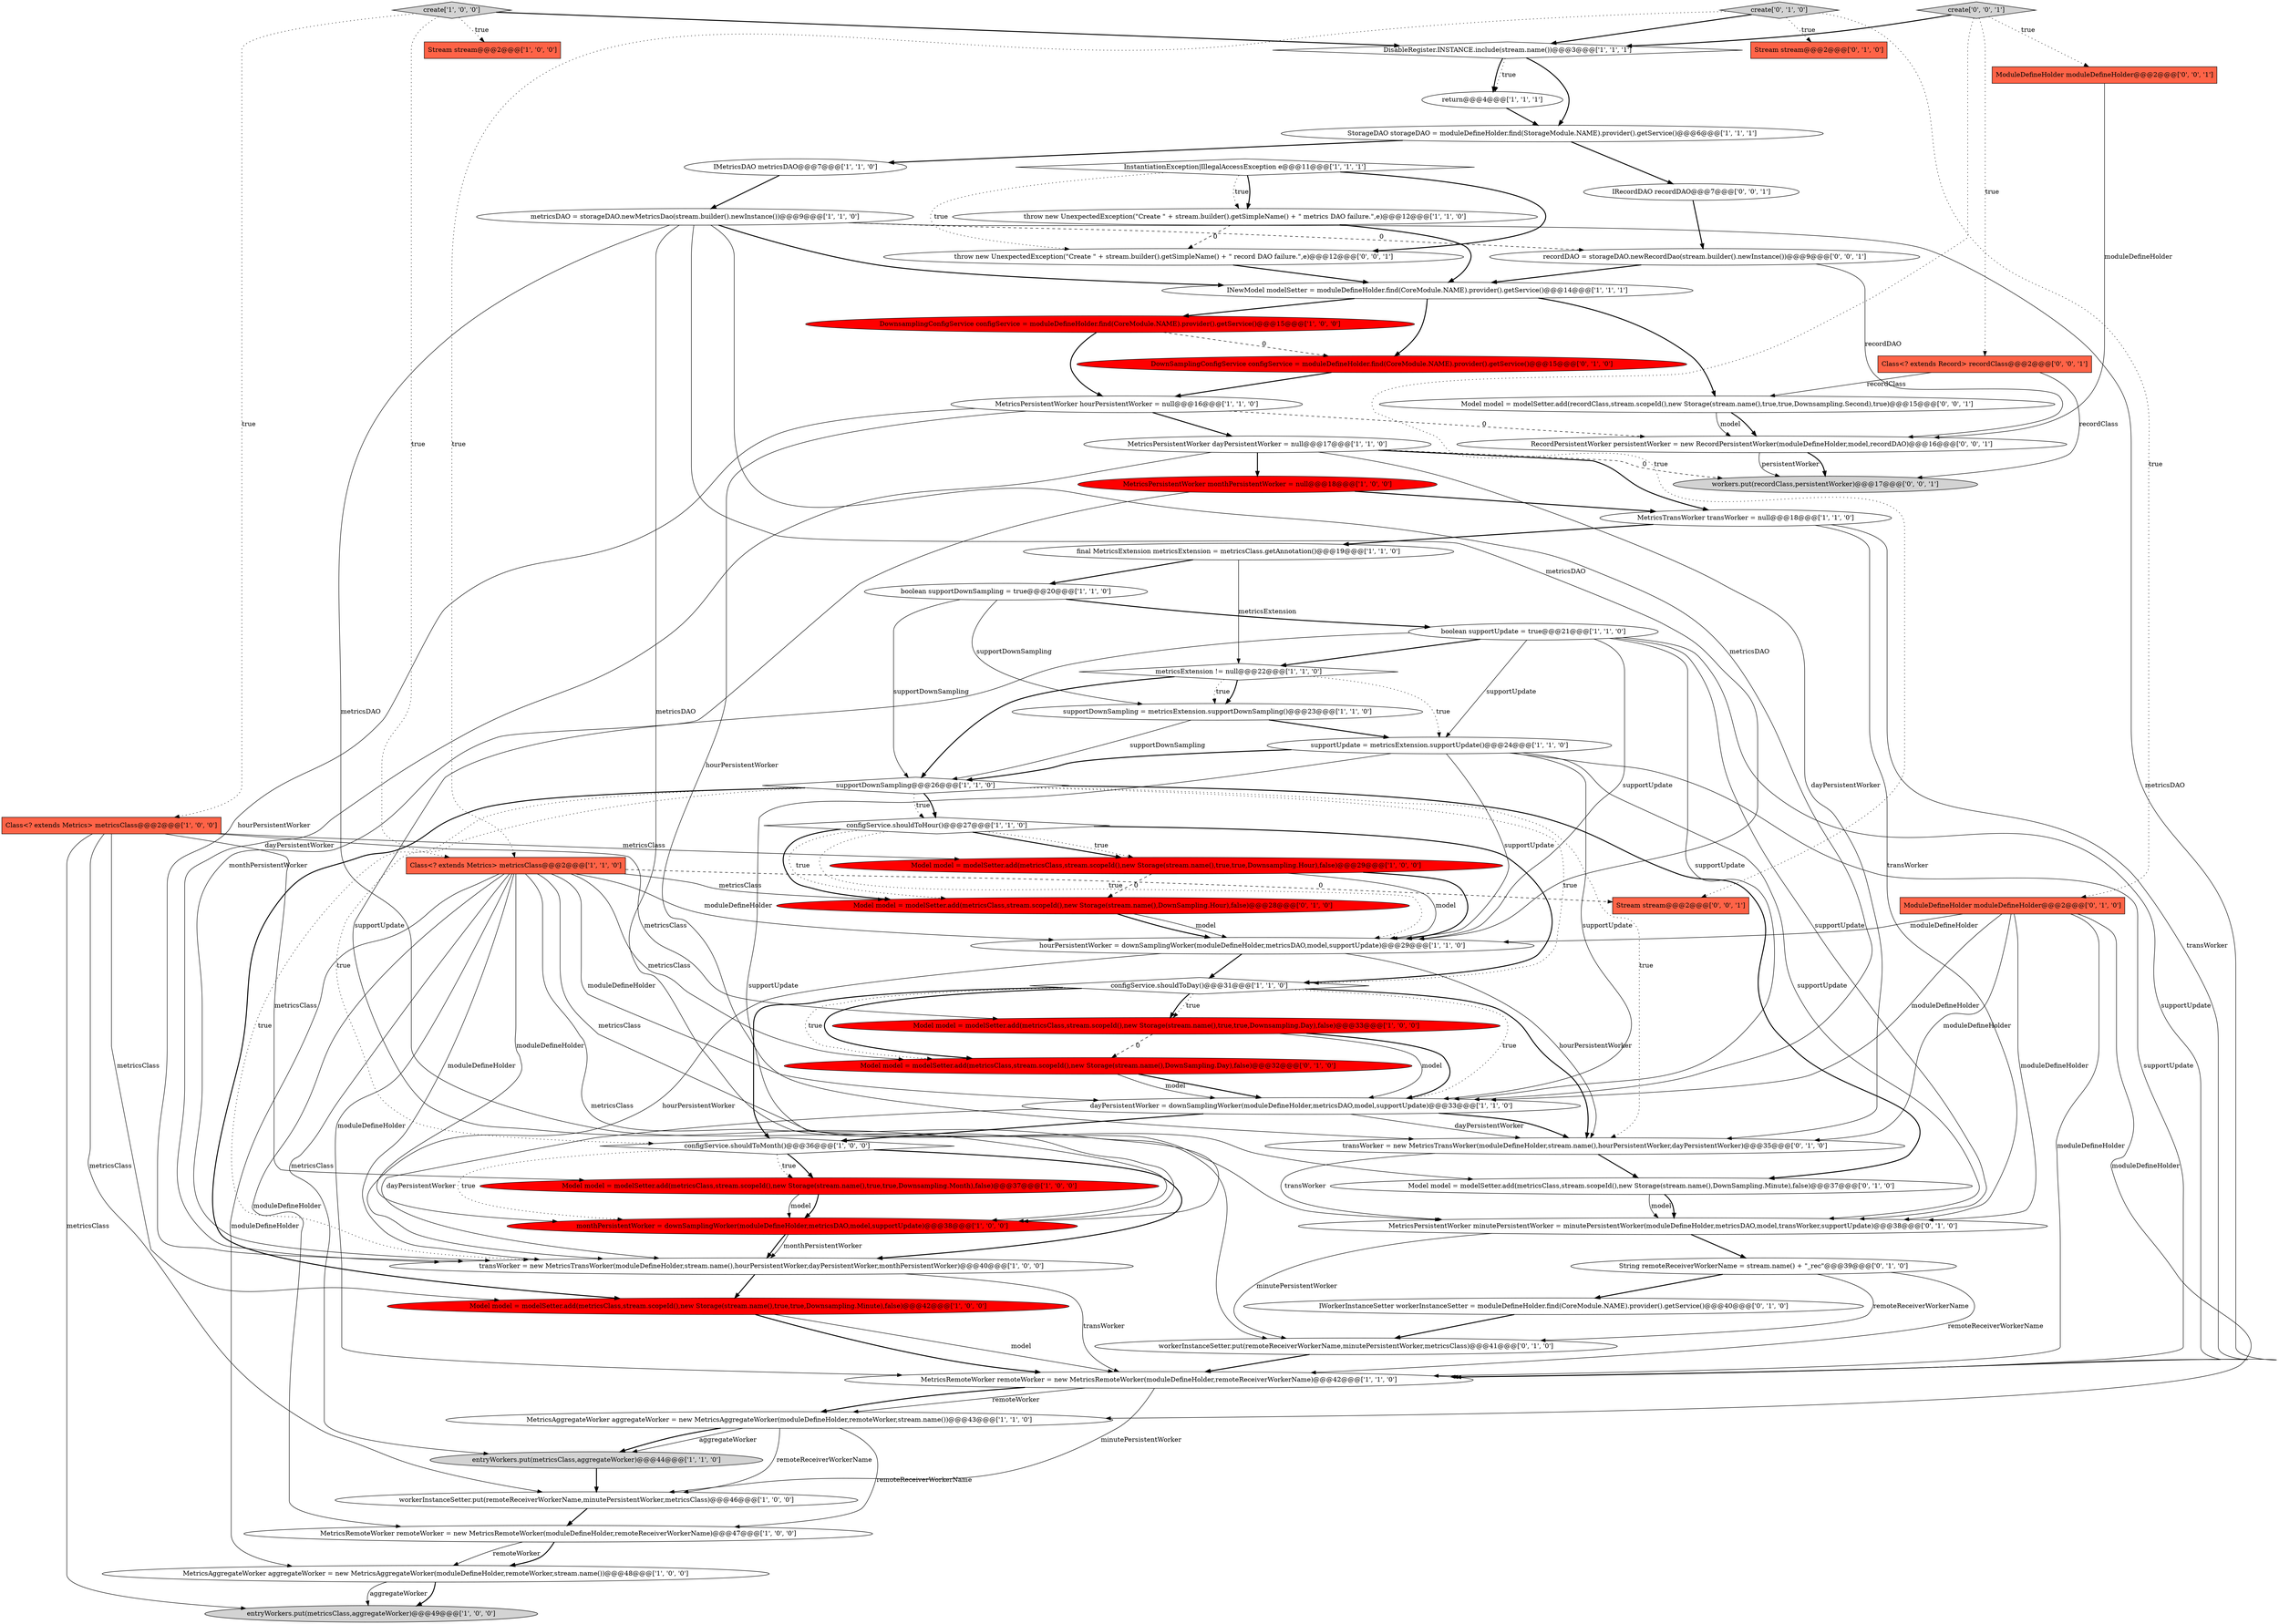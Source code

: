 digraph {
45 [style = filled, label = "Model model = modelSetter.add(metricsClass,stream.scopeId(),new Storage(stream.name(),DownSampling.Hour),false)@@@28@@@['0', '1', '0']", fillcolor = red, shape = ellipse image = "AAA1AAABBB2BBB"];
54 [style = filled, label = "IRecordDAO recordDAO@@@7@@@['0', '0', '1']", fillcolor = white, shape = ellipse image = "AAA0AAABBB3BBB"];
10 [style = filled, label = "configService.shouldToDay()@@@31@@@['1', '1', '0']", fillcolor = white, shape = diamond image = "AAA0AAABBB1BBB"];
28 [style = filled, label = "supportUpdate = metricsExtension.supportUpdate()@@@24@@@['1', '1', '0']", fillcolor = white, shape = ellipse image = "AAA0AAABBB1BBB"];
33 [style = filled, label = "MetricsRemoteWorker remoteWorker = new MetricsRemoteWorker(moduleDefineHolder,remoteReceiverWorkerName)@@@42@@@['1', '1', '0']", fillcolor = white, shape = ellipse image = "AAA0AAABBB1BBB"];
34 [style = filled, label = "hourPersistentWorker = downSamplingWorker(moduleDefineHolder,metricsDAO,model,supportUpdate)@@@29@@@['1', '1', '0']", fillcolor = white, shape = ellipse image = "AAA0AAABBB1BBB"];
20 [style = filled, label = "Model model = modelSetter.add(metricsClass,stream.scopeId(),new Storage(stream.name(),true,true,Downsampling.Hour),false)@@@29@@@['1', '0', '0']", fillcolor = red, shape = ellipse image = "AAA1AAABBB1BBB"];
38 [style = filled, label = "return@@@4@@@['1', '1', '1']", fillcolor = white, shape = ellipse image = "AAA0AAABBB1BBB"];
61 [style = filled, label = "Model model = modelSetter.add(recordClass,stream.scopeId(),new Storage(stream.name(),true,true,Downsampling.Second),true)@@@15@@@['0', '0', '1']", fillcolor = white, shape = ellipse image = "AAA0AAABBB3BBB"];
63 [style = filled, label = "Stream stream@@@2@@@['0', '0', '1']", fillcolor = tomato, shape = box image = "AAA0AAABBB3BBB"];
12 [style = filled, label = "workerInstanceSetter.put(remoteReceiverWorkerName,minutePersistentWorker,metricsClass)@@@46@@@['1', '0', '0']", fillcolor = white, shape = ellipse image = "AAA0AAABBB1BBB"];
26 [style = filled, label = "throw new UnexpectedException(\"Create \" + stream.builder().getSimpleName() + \" metrics DAO failure.\",e)@@@12@@@['1', '1', '0']", fillcolor = white, shape = ellipse image = "AAA0AAABBB1BBB"];
37 [style = filled, label = "dayPersistentWorker = downSamplingWorker(moduleDefineHolder,metricsDAO,model,supportUpdate)@@@33@@@['1', '1', '0']", fillcolor = white, shape = ellipse image = "AAA0AAABBB1BBB"];
11 [style = filled, label = "configService.shouldToMonth()@@@36@@@['1', '0', '0']", fillcolor = white, shape = diamond image = "AAA0AAABBB1BBB"];
32 [style = filled, label = "final MetricsExtension metricsExtension = metricsClass.getAnnotation()@@@19@@@['1', '1', '0']", fillcolor = white, shape = ellipse image = "AAA0AAABBB1BBB"];
16 [style = filled, label = "metricsExtension != null@@@22@@@['1', '1', '0']", fillcolor = white, shape = diamond image = "AAA0AAABBB1BBB"];
19 [style = filled, label = "supportDownSampling@@@26@@@['1', '1', '0']", fillcolor = white, shape = diamond image = "AAA0AAABBB1BBB"];
40 [style = filled, label = "DisableRegister.INSTANCE.include(stream.name())@@@3@@@['1', '1', '1']", fillcolor = white, shape = diamond image = "AAA0AAABBB1BBB"];
29 [style = filled, label = "MetricsRemoteWorker remoteWorker = new MetricsRemoteWorker(moduleDefineHolder,remoteReceiverWorkerName)@@@47@@@['1', '0', '0']", fillcolor = white, shape = ellipse image = "AAA0AAABBB1BBB"];
47 [style = filled, label = "Model model = modelSetter.add(metricsClass,stream.scopeId(),new Storage(stream.name(),DownSampling.Minute),false)@@@37@@@['0', '1', '0']", fillcolor = white, shape = ellipse image = "AAA0AAABBB2BBB"];
13 [style = filled, label = "Class<? extends Metrics> metricsClass@@@2@@@['1', '0', '0']", fillcolor = tomato, shape = box image = "AAA0AAABBB1BBB"];
6 [style = filled, label = "Stream stream@@@2@@@['1', '0', '0']", fillcolor = tomato, shape = box image = "AAA0AAABBB1BBB"];
18 [style = filled, label = "DownsamplingConfigService configService = moduleDefineHolder.find(CoreModule.NAME).provider().getService()@@@15@@@['1', '0', '0']", fillcolor = red, shape = ellipse image = "AAA1AAABBB1BBB"];
5 [style = filled, label = "entryWorkers.put(metricsClass,aggregateWorker)@@@49@@@['1', '0', '0']", fillcolor = lightgray, shape = ellipse image = "AAA0AAABBB1BBB"];
25 [style = filled, label = "MetricsTransWorker transWorker = null@@@18@@@['1', '1', '0']", fillcolor = white, shape = ellipse image = "AAA0AAABBB1BBB"];
49 [style = filled, label = "DownSamplingConfigService configService = moduleDefineHolder.find(CoreModule.NAME).provider().getService()@@@15@@@['0', '1', '0']", fillcolor = red, shape = ellipse image = "AAA1AAABBB2BBB"];
57 [style = filled, label = "recordDAO = storageDAO.newRecordDao(stream.builder().newInstance())@@@9@@@['0', '0', '1']", fillcolor = white, shape = ellipse image = "AAA0AAABBB3BBB"];
56 [style = filled, label = "create['0', '0', '1']", fillcolor = lightgray, shape = diamond image = "AAA0AAABBB3BBB"];
42 [style = filled, label = "transWorker = new MetricsTransWorker(moduleDefineHolder,stream.name(),hourPersistentWorker,dayPersistentWorker)@@@35@@@['0', '1', '0']", fillcolor = white, shape = ellipse image = "AAA0AAABBB2BBB"];
22 [style = filled, label = "Model model = modelSetter.add(metricsClass,stream.scopeId(),new Storage(stream.name(),true,true,Downsampling.Minute),false)@@@42@@@['1', '0', '0']", fillcolor = red, shape = ellipse image = "AAA1AAABBB1BBB"];
14 [style = filled, label = "Model model = modelSetter.add(metricsClass,stream.scopeId(),new Storage(stream.name(),true,true,Downsampling.Month),false)@@@37@@@['1', '0', '0']", fillcolor = red, shape = ellipse image = "AAA1AAABBB1BBB"];
39 [style = filled, label = "Model model = modelSetter.add(metricsClass,stream.scopeId(),new Storage(stream.name(),true,true,Downsampling.Day),false)@@@33@@@['1', '0', '0']", fillcolor = red, shape = ellipse image = "AAA1AAABBB1BBB"];
51 [style = filled, label = "IWorkerInstanceSetter workerInstanceSetter = moduleDefineHolder.find(CoreModule.NAME).provider().getService()@@@40@@@['0', '1', '0']", fillcolor = white, shape = ellipse image = "AAA0AAABBB2BBB"];
59 [style = filled, label = "throw new UnexpectedException(\"Create \" + stream.builder().getSimpleName() + \" record DAO failure.\",e)@@@12@@@['0', '0', '1']", fillcolor = white, shape = ellipse image = "AAA0AAABBB3BBB"];
36 [style = filled, label = "create['1', '0', '0']", fillcolor = lightgray, shape = diamond image = "AAA0AAABBB1BBB"];
55 [style = filled, label = "ModuleDefineHolder moduleDefineHolder@@@2@@@['0', '0', '1']", fillcolor = tomato, shape = box image = "AAA0AAABBB3BBB"];
43 [style = filled, label = "workerInstanceSetter.put(remoteReceiverWorkerName,minutePersistentWorker,metricsClass)@@@41@@@['0', '1', '0']", fillcolor = white, shape = ellipse image = "AAA0AAABBB2BBB"];
2 [style = filled, label = "IMetricsDAO metricsDAO@@@7@@@['1', '1', '0']", fillcolor = white, shape = ellipse image = "AAA0AAABBB1BBB"];
30 [style = filled, label = "metricsDAO = storageDAO.newMetricsDao(stream.builder().newInstance())@@@9@@@['1', '1', '0']", fillcolor = white, shape = ellipse image = "AAA0AAABBB1BBB"];
8 [style = filled, label = "MetricsAggregateWorker aggregateWorker = new MetricsAggregateWorker(moduleDefineHolder,remoteWorker,stream.name())@@@43@@@['1', '1', '0']", fillcolor = white, shape = ellipse image = "AAA0AAABBB1BBB"];
24 [style = filled, label = "MetricsPersistentWorker dayPersistentWorker = null@@@17@@@['1', '1', '0']", fillcolor = white, shape = ellipse image = "AAA0AAABBB1BBB"];
1 [style = filled, label = "MetricsPersistentWorker hourPersistentWorker = null@@@16@@@['1', '1', '0']", fillcolor = white, shape = ellipse image = "AAA0AAABBB1BBB"];
50 [style = filled, label = "Stream stream@@@2@@@['0', '1', '0']", fillcolor = tomato, shape = box image = "AAA0AAABBB2BBB"];
52 [style = filled, label = "MetricsPersistentWorker minutePersistentWorker = minutePersistentWorker(moduleDefineHolder,metricsDAO,model,transWorker,supportUpdate)@@@38@@@['0', '1', '0']", fillcolor = white, shape = ellipse image = "AAA0AAABBB2BBB"];
62 [style = filled, label = "RecordPersistentWorker persistentWorker = new RecordPersistentWorker(moduleDefineHolder,model,recordDAO)@@@16@@@['0', '0', '1']", fillcolor = white, shape = ellipse image = "AAA0AAABBB3BBB"];
48 [style = filled, label = "Model model = modelSetter.add(metricsClass,stream.scopeId(),new Storage(stream.name(),DownSampling.Day),false)@@@32@@@['0', '1', '0']", fillcolor = red, shape = ellipse image = "AAA1AAABBB2BBB"];
3 [style = filled, label = "MetricsAggregateWorker aggregateWorker = new MetricsAggregateWorker(moduleDefineHolder,remoteWorker,stream.name())@@@48@@@['1', '0', '0']", fillcolor = white, shape = ellipse image = "AAA0AAABBB1BBB"];
53 [style = filled, label = "String remoteReceiverWorkerName = stream.name() + \"_rec\"@@@39@@@['0', '1', '0']", fillcolor = white, shape = ellipse image = "AAA0AAABBB2BBB"];
60 [style = filled, label = "Class<? extends Record> recordClass@@@2@@@['0', '0', '1']", fillcolor = tomato, shape = box image = "AAA0AAABBB3BBB"];
15 [style = filled, label = "boolean supportUpdate = true@@@21@@@['1', '1', '0']", fillcolor = white, shape = ellipse image = "AAA0AAABBB1BBB"];
44 [style = filled, label = "create['0', '1', '0']", fillcolor = lightgray, shape = diamond image = "AAA0AAABBB2BBB"];
23 [style = filled, label = "transWorker = new MetricsTransWorker(moduleDefineHolder,stream.name(),hourPersistentWorker,dayPersistentWorker,monthPersistentWorker)@@@40@@@['1', '0', '0']", fillcolor = white, shape = ellipse image = "AAA0AAABBB1BBB"];
9 [style = filled, label = "entryWorkers.put(metricsClass,aggregateWorker)@@@44@@@['1', '1', '0']", fillcolor = lightgray, shape = ellipse image = "AAA0AAABBB1BBB"];
35 [style = filled, label = "MetricsPersistentWorker monthPersistentWorker = null@@@18@@@['1', '0', '0']", fillcolor = red, shape = ellipse image = "AAA1AAABBB1BBB"];
31 [style = filled, label = "INewModel modelSetter = moduleDefineHolder.find(CoreModule.NAME).provider().getService()@@@14@@@['1', '1', '1']", fillcolor = white, shape = ellipse image = "AAA0AAABBB1BBB"];
0 [style = filled, label = "configService.shouldToHour()@@@27@@@['1', '1', '0']", fillcolor = white, shape = diamond image = "AAA0AAABBB1BBB"];
7 [style = filled, label = "supportDownSampling = metricsExtension.supportDownSampling()@@@23@@@['1', '1', '0']", fillcolor = white, shape = ellipse image = "AAA0AAABBB1BBB"];
21 [style = filled, label = "monthPersistentWorker = downSamplingWorker(moduleDefineHolder,metricsDAO,model,supportUpdate)@@@38@@@['1', '0', '0']", fillcolor = red, shape = ellipse image = "AAA1AAABBB1BBB"];
17 [style = filled, label = "Class<? extends Metrics> metricsClass@@@2@@@['1', '1', '0']", fillcolor = tomato, shape = box image = "AAA0AAABBB1BBB"];
46 [style = filled, label = "ModuleDefineHolder moduleDefineHolder@@@2@@@['0', '1', '0']", fillcolor = tomato, shape = box image = "AAA0AAABBB2BBB"];
41 [style = filled, label = "InstantiationException|IllegalAccessException e@@@11@@@['1', '1', '1']", fillcolor = white, shape = diamond image = "AAA0AAABBB1BBB"];
4 [style = filled, label = "StorageDAO storageDAO = moduleDefineHolder.find(StorageModule.NAME).provider().getService()@@@6@@@['1', '1', '1']", fillcolor = white, shape = ellipse image = "AAA0AAABBB1BBB"];
27 [style = filled, label = "boolean supportDownSampling = true@@@20@@@['1', '1', '0']", fillcolor = white, shape = ellipse image = "AAA0AAABBB1BBB"];
58 [style = filled, label = "workers.put(recordClass,persistentWorker)@@@17@@@['0', '0', '1']", fillcolor = lightgray, shape = ellipse image = "AAA0AAABBB3BBB"];
19->10 [style = dotted, label="true"];
36->6 [style = dotted, label="true"];
40->4 [style = bold, label=""];
13->39 [style = solid, label="metricsClass"];
17->37 [style = solid, label="moduleDefineHolder"];
57->31 [style = bold, label=""];
37->11 [style = bold, label=""];
23->33 [style = solid, label="transWorker"];
11->14 [style = bold, label=""];
30->52 [style = solid, label="metricsDAO"];
54->57 [style = bold, label=""];
31->61 [style = bold, label=""];
16->7 [style = bold, label=""];
38->4 [style = bold, label=""];
59->31 [style = bold, label=""];
60->61 [style = solid, label="recordClass"];
8->12 [style = solid, label="remoteReceiverWorkerName"];
15->28 [style = solid, label="supportUpdate"];
40->38 [style = bold, label=""];
18->49 [style = dashed, label="0"];
27->15 [style = bold, label=""];
30->33 [style = solid, label="metricsDAO"];
13->22 [style = solid, label="metricsClass"];
15->52 [style = solid, label="supportUpdate"];
24->42 [style = solid, label="dayPersistentWorker"];
16->7 [style = dotted, label="true"];
3->5 [style = bold, label=""];
23->22 [style = bold, label=""];
10->39 [style = bold, label=""];
30->34 [style = solid, label="metricsDAO"];
19->11 [style = dotted, label="true"];
0->34 [style = dotted, label="true"];
41->59 [style = dotted, label="true"];
28->33 [style = solid, label="supportUpdate"];
47->52 [style = solid, label="model"];
53->33 [style = solid, label="remoteReceiverWorkerName"];
17->45 [style = solid, label="metricsClass"];
36->13 [style = dotted, label="true"];
29->3 [style = solid, label="remoteWorker"];
39->37 [style = solid, label="model"];
10->11 [style = bold, label=""];
48->37 [style = bold, label=""];
22->33 [style = bold, label=""];
0->45 [style = dotted, label="true"];
27->7 [style = solid, label="supportDownSampling"];
13->14 [style = solid, label="metricsClass"];
13->20 [style = solid, label="metricsClass"];
44->46 [style = dotted, label="true"];
20->34 [style = bold, label=""];
34->23 [style = solid, label="hourPersistentWorker"];
46->37 [style = solid, label="moduleDefineHolder"];
11->14 [style = dotted, label="true"];
10->39 [style = dotted, label="true"];
10->48 [style = bold, label=""];
13->12 [style = solid, label="metricsClass"];
4->2 [style = bold, label=""];
28->37 [style = solid, label="supportUpdate"];
16->19 [style = bold, label=""];
8->29 [style = solid, label="remoteReceiverWorkerName"];
41->59 [style = bold, label=""];
44->50 [style = dotted, label="true"];
12->29 [style = bold, label=""];
49->1 [style = bold, label=""];
20->34 [style = solid, label="model"];
18->1 [style = bold, label=""];
19->0 [style = dotted, label="true"];
15->33 [style = solid, label="supportUpdate"];
25->33 [style = solid, label="transWorker"];
28->19 [style = bold, label=""];
30->21 [style = solid, label="metricsDAO"];
13->5 [style = solid, label="metricsClass"];
43->33 [style = bold, label=""];
0->20 [style = bold, label=""];
27->19 [style = solid, label="supportDownSampling"];
17->43 [style = solid, label="metricsClass"];
42->52 [style = solid, label="transWorker"];
1->42 [style = solid, label="hourPersistentWorker"];
19->22 [style = bold, label=""];
33->8 [style = bold, label=""];
56->40 [style = bold, label=""];
14->21 [style = bold, label=""];
55->62 [style = solid, label="moduleDefineHolder"];
21->23 [style = bold, label=""];
56->55 [style = dotted, label="true"];
39->37 [style = bold, label=""];
17->23 [style = solid, label="moduleDefineHolder"];
36->40 [style = bold, label=""];
32->16 [style = solid, label="metricsExtension"];
0->45 [style = bold, label=""];
42->47 [style = bold, label=""];
40->38 [style = dotted, label="true"];
25->52 [style = solid, label="transWorker"];
17->47 [style = solid, label="metricsClass"];
32->27 [style = bold, label=""];
17->29 [style = solid, label="moduleDefineHolder"];
31->49 [style = bold, label=""];
48->37 [style = solid, label="model"];
30->57 [style = dashed, label="0"];
56->60 [style = dotted, label="true"];
19->42 [style = dotted, label="true"];
28->52 [style = solid, label="supportUpdate"];
1->23 [style = solid, label="hourPersistentWorker"];
37->42 [style = solid, label="dayPersistentWorker"];
17->33 [style = solid, label="moduleDefineHolder"];
44->17 [style = dotted, label="true"];
19->0 [style = bold, label=""];
4->54 [style = bold, label=""];
35->25 [style = bold, label=""];
17->9 [style = solid, label="metricsClass"];
24->23 [style = solid, label="dayPersistentWorker"];
62->58 [style = solid, label="persistentWorker"];
15->37 [style = solid, label="supportUpdate"];
30->37 [style = solid, label="metricsDAO"];
26->31 [style = bold, label=""];
28->34 [style = solid, label="supportUpdate"];
19->47 [style = bold, label=""];
7->28 [style = bold, label=""];
46->33 [style = solid, label="moduleDefineHolder"];
30->31 [style = bold, label=""];
24->25 [style = bold, label=""];
60->58 [style = solid, label="recordClass"];
46->34 [style = solid, label="moduleDefineHolder"];
46->52 [style = solid, label="moduleDefineHolder"];
24->58 [style = dashed, label="0"];
51->43 [style = bold, label=""];
17->34 [style = solid, label="moduleDefineHolder"];
9->12 [style = bold, label=""];
57->62 [style = solid, label="recordDAO"];
47->52 [style = bold, label=""];
1->62 [style = dashed, label="0"];
10->37 [style = dotted, label="true"];
37->42 [style = bold, label=""];
61->62 [style = bold, label=""];
33->12 [style = solid, label="minutePersistentWorker"];
26->59 [style = dashed, label="0"];
8->9 [style = solid, label="aggregateWorker"];
52->53 [style = bold, label=""];
52->43 [style = solid, label="minutePersistentWorker"];
53->51 [style = bold, label=""];
17->21 [style = solid, label="moduleDefineHolder"];
24->35 [style = bold, label=""];
20->45 [style = dashed, label="0"];
61->62 [style = solid, label="model"];
29->3 [style = bold, label=""];
46->8 [style = solid, label="moduleDefineHolder"];
62->58 [style = bold, label=""];
35->23 [style = solid, label="monthPersistentWorker"];
25->32 [style = bold, label=""];
0->20 [style = dotted, label="true"];
44->40 [style = bold, label=""];
19->23 [style = dotted, label="true"];
34->42 [style = solid, label="hourPersistentWorker"];
31->18 [style = bold, label=""];
14->21 [style = solid, label="model"];
3->5 [style = solid, label="aggregateWorker"];
46->42 [style = solid, label="moduleDefineHolder"];
7->19 [style = solid, label="supportDownSampling"];
15->16 [style = bold, label=""];
34->10 [style = bold, label=""];
21->23 [style = solid, label="monthPersistentWorker"];
17->48 [style = solid, label="metricsClass"];
41->26 [style = dotted, label="true"];
0->10 [style = bold, label=""];
15->34 [style = solid, label="supportUpdate"];
10->42 [style = bold, label=""];
36->17 [style = dotted, label="true"];
1->24 [style = bold, label=""];
39->48 [style = dashed, label="0"];
28->21 [style = solid, label="supportUpdate"];
15->21 [style = solid, label="supportUpdate"];
53->43 [style = solid, label="remoteReceiverWorkerName"];
17->63 [style = dashed, label="0"];
8->9 [style = bold, label=""];
10->48 [style = dotted, label="true"];
56->63 [style = dotted, label="true"];
41->26 [style = bold, label=""];
11->21 [style = dotted, label="true"];
16->28 [style = dotted, label="true"];
45->34 [style = solid, label="model"];
22->33 [style = solid, label="model"];
2->30 [style = bold, label=""];
33->8 [style = solid, label="remoteWorker"];
17->3 [style = solid, label="moduleDefineHolder"];
37->23 [style = solid, label="dayPersistentWorker"];
11->23 [style = bold, label=""];
45->34 [style = bold, label=""];
}
